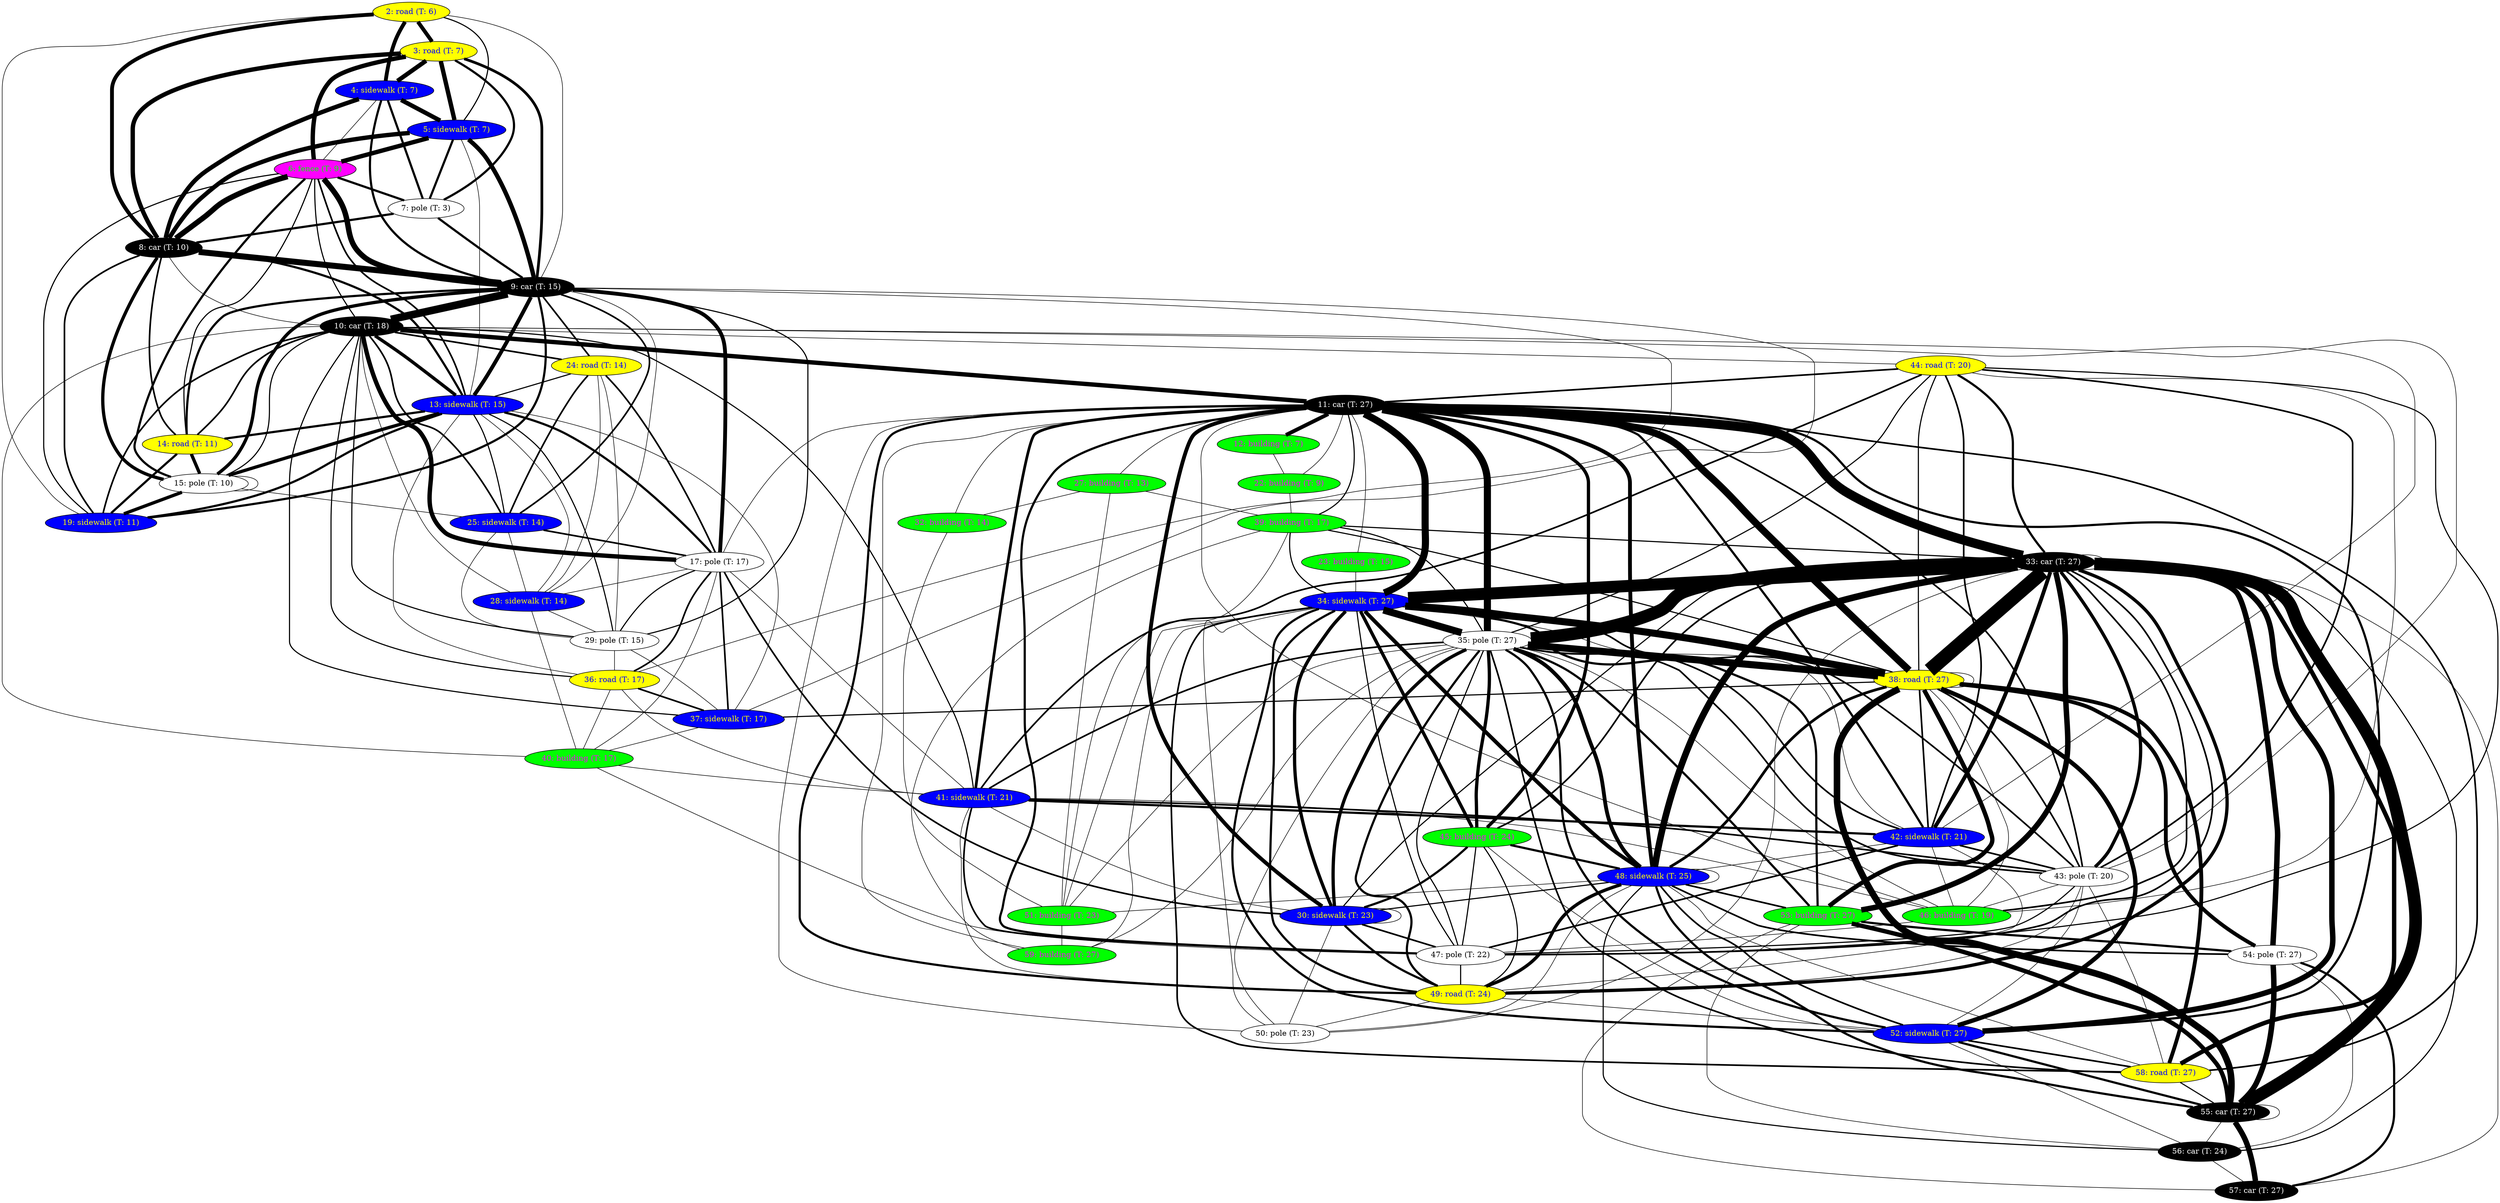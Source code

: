 // Num vertices: 52
// Num edges: 270
graph semantic_graph {
	2 [ label="2: road (T: 6)", fillcolor="#ffff00", fontcolor="#0000ff", pos = "36.7961, 109.279!", style=filled ] // 3D pos: 36.7961 109.279 2.03078 // Observers: 0,12,24,36,48,59,70,
	3 [ label="3: road (T: 7)", fillcolor="#ffff00", fontcolor="#0000ff", pos = "41.6661, 117.603!", style=filled ] // 3D pos: 41.6661 117.603 1.64887 // Observers: 0,12,24,36,48,59,70,81,
	4 [ label="4: sidewalk (T: 7)", fillcolor="#0000ff", fontcolor="#ffff00", pos = "40.5729, 113.919!", style=filled ] // 3D pos: 40.5729 113.919 2.08202 // Observers: 0,12,24,36,48,59,70,81,
	5 [ label="5: sidewalk (T: 7)", fillcolor="#0000ff", fontcolor="#ffff00", pos = "39.7301, 122.02!", style=filled ] // 3D pos: 39.7301  122.02 2.08752 // Observers: 0,12,24,36,48,59,70,81,
	6 [ label="6: fence (T: 9)", fillcolor="#ff00ff", fontcolor="#00ff00", pos = "35.3698, 126.427!", style=filled ] // 3D pos: 35.3698 126.427  2.7455 // Observers: 0,12,24,36,48,59,70,81,92,106,
	7 [ label="7: pole (T: 3)", fillcolor="#ffffff", fontcolor="#000000", pos = "40.7771, 121.359!", style=filled ] // 3D pos: 40.7771 121.359 2.32973 // Observers: 0,12,24,36,
	8 [ label="8: car (T: 10)", fillcolor="#000000", fontcolor="#ffffff", pos = "36.3176, 120.909!", style=filled ] // 3D pos: 36.3176 120.909 2.31108 // Observers: 0,12,24,36,48,59,70,81,92,106,120,
	9 [ label="9: car (T: 15)", fillcolor="#000000", fontcolor="#ffffff", pos = "29.7477, 120.81!", style=filled ] // 3D pos: 29.7477  120.81 2.33007 // Observers: 0,12,24,36,48,59,70,81,92,106,120,132,149,157,170,
	10 [ label="10: car (T: 18)", fillcolor="#000000", fontcolor="#ffffff", pos = "22.5979, 120.637!", style=filled ] // 3D pos: 22.5979 120.637 2.38508 // Observers: 0,12,24,36,48,59,70,81,106,120,132,149,157,170,185,210,
	11 [ label="11: car (T: 27)", fillcolor="#000000", fontcolor="#ffffff", pos = "6.30613, 119.093!", style=filled ] // 3D pos: 6.30613 119.093 2.39058 // Observers: 0,12,24,36,48,59,70,81,170,185,197,210,222,237,250,262,273,285,301,320,338,
	12 [ label="12: building (T: 7)", fillcolor="#00ff00", fontcolor="#ff00ff", pos = "4.7421, 112.976!", style=filled ] // 3D pos:  4.7421 112.976 12.6003 // Observers: 12,12,24,36,48,59,70,81,
	13 [ label="13: sidewalk (T: 15)", fillcolor="#0000ff", fontcolor="#ffff00", pos = "26.5966, 123.624!", style=filled ] // 3D pos: 26.5966 123.624  1.8158 // Observers: 81,81,92,106,120,132,157,170,
	14 [ label="14: road (T: 11)", fillcolor="#ffff00", fontcolor="#0000ff", pos = "36.5167, 117.516!", style=filled ] // 3D pos: 36.5167 117.516 1.63895 // Observers: 92,92,106,120,132,
	15 [ label="15: pole (T: 10)", fillcolor="#ffffff", fontcolor="#000000", pos = "33.0259, 113.016!", style=filled ] // 3D pos: 33.0259 113.016  2.1818 // Observers: 92,92,106,106,106,120,120,
	17 [ label="17: pole (T: 17)", fillcolor="#ffffff", fontcolor="#000000", pos = "19.068, 122.329!", style=filled ] // 3D pos:  19.068 122.329 6.60728 // Observers: 92,92,106,120,132,149,157,170,185,197,
	19 [ label="19: sidewalk (T: 11)", fillcolor="#0000ff", fontcolor="#ffff00", pos = "35.1822, 113.948!", style=filled ] // 3D pos: 35.1822 113.948 2.04236 // Observers: 92,92,106,120,132,
	22 [ label="22: building (T: 9)", fillcolor="#00ff00", fontcolor="#ff00ff", pos = "1.26734, 113.66!", style=filled ] // 3D pos: 1.26734  113.66 11.5494 // Observers: 92,92,
	23 [ label="23: building (T: 15)", fillcolor="#00ff00", fontcolor="#ff00ff", pos = "-14.8492, 114.177!", style=filled ] // 3D pos: -14.8492 114.177 13.1562 // Observers: 141,
	24 [ label="24: road (T: 14)", fillcolor="#ffff00", fontcolor="#0000ff", pos = "30.2084, 117.479!", style=filled ] // 3D pos: 30.2084 117.479   1.634 // Observers: 141,149,157,
	25 [ label="25: sidewalk (T: 14)", fillcolor="#0000ff", fontcolor="#ffff00", pos = "28.9583, 114.081!", style=filled ] // 3D pos: 28.9583 114.081 2.03383 // Observers: 141,149,157,
	27 [ label="27: building (T: 13)", fillcolor="#00ff00", fontcolor="#ff00ff", pos = "-4.47406, 112.941!", style=filled ] // 3D pos: -4.47406 112.941  11.009 // Observers: 149,149,
	28 [ label="28: sidewalk (T: 14)", fillcolor="#0000ff", fontcolor="#ffff00", pos = "21.0935, 123.327!", style=filled ] // 3D pos: 21.0935 123.327 1.95101 // Observers: 157,157,
	29 [ label="29: pole (T: 15)", fillcolor="#ffffff", fontcolor="#000000", pos = "23.6705, 121.896!", style=filled ] // 3D pos: 23.6705 121.896 2.29383 // Observers: 157,157,170,
	30 [ label="30: sidewalk (T: 23)", fillcolor="#0000ff", fontcolor="#ffff00", pos = "6.60702, 123.481!", style=filled ] // 3D pos: 6.60702 123.481 1.75484 // Observers: 157,157,170,185,250,262,262,273,
	32 [ label="32: building (T: 14)", fillcolor="#00ff00", fontcolor="#ff00ff", pos = "-8.74272, 113.666!", style=filled ] // 3D pos: -8.74272 113.666  11.293 // Observers: 157,157,
	33 [ label="33: car (T: 27)", fillcolor="#000000", fontcolor="#ffffff", pos = "7.99192, 108.31!", style=filled ] // 3D pos: 7.99192  108.31 2.29295 // Observers: 157,157,185,197,210,222,222,222,237,237,250,262,273,273,285,285,301,301,320,320,320,338,338,338,
	34 [ label="34: sidewalk (T: 27)", fillcolor="#0000ff", fontcolor="#ffff00", pos = "1.63219, 116.204!", style=filled ] // 3D pos: 1.63219 116.204 1.71343 // Observers: 170,170,185,197,210,222,237,250,262,273,285,301,320,338,
	35 [ label="35: pole (T: 27)", fillcolor="#ffffff", fontcolor="#000000", pos = "4.53143, 114.276!", style=filled ] // 3D pos: 4.53143 114.276  4.8441 // Observers: 170,170,185,197,210,222,237,250,262,273,285,301,320,338,
	36 [ label="36: road (T: 17)", fillcolor="#ffff00", fontcolor="#0000ff", pos = "24.5154, 117.495!", style=filled ] // 3D pos: 24.5154 117.495   1.617 // Observers: 170,170,185,197,
	37 [ label="37: sidewalk (T: 17)", fillcolor="#0000ff", fontcolor="#ffff00", pos = "23.7472, 114.168!", style=filled ] // 3D pos: 23.7472 114.168 2.08192 // Observers: 170,170,185,197,
	38 [ label="38: road (T: 27)", fillcolor="#ffff00", fontcolor="#0000ff", pos = "8.71011, 108.904!", style=filled ] // 3D pos: 8.71011 108.904 1.66891 // Observers: 170,170,185,197,210,222,237,301,301,301,301,320,320,338,
	39 [ label="39: building (T: 17)", fillcolor="#00ff00", fontcolor="#ff00ff", pos = "-1.87576, 113.734!", style=filled ] // 3D pos: -1.87576 113.734 8.95264 // Observers: 185,185,197,
	40 [ label="40: building (T: 17)", fillcolor="#00ff00", fontcolor="#ff00ff", pos = "18.0031, 123.427!", style=filled ] // 3D pos: 18.0031 123.427 4.25153 // Observers: 197,197,
	41 [ label="41: sidewalk (T: 21)", fillcolor="#0000ff", fontcolor="#ffff00", pos = "11.9352, 123.474!", style=filled ] // 3D pos: 11.9352 123.474  1.8475 // Observers: 197,197,210,222,237,250,
	42 [ label="42: sidewalk (T: 21)", fillcolor="#0000ff", fontcolor="#ffff00", pos = "18.1846, 114.103!", style=filled ] // 3D pos: 18.1846 114.103 2.07791 // Observers: 210,210,222,237,250,
	43 [ label="43: pole (T: 20)", fillcolor="#ffffff", fontcolor="#000000", pos = "13.642, 113.004!", style=filled ] // 3D pos:  13.642 113.004 2.29588 // Observers: 210,210,222,237,
	44 [ label="44: road (T: 20)", fillcolor="#ffff00", fontcolor="#0000ff", pos = "19.0373, 117.438!", style=filled ] // 3D pos: 19.0373 117.438 1.62086 // Observers: 210,210,222,237,
	45 [ label="45: building (T: 24)", fillcolor="#00ff00", fontcolor="#ff00ff", pos = "1.26776, 118.218!", style=filled ] // 3D pos: 1.26776 118.218 7.46823 // Observers: 210,210,222,237,250,262,285,
	46 [ label="46: building (T: 19)", fillcolor="#00ff00", fontcolor="#ff00ff", pos = "16.2615, 113.13!", style=filled ] // 3D pos: 16.2615  113.13 2.21297 // Observers: 222,222,
	47 [ label="47: pole (T: 22)", fillcolor="#ffffff", fontcolor="#000000", pos = "13.893, 122.006!", style=filled ] // 3D pos:  13.893 122.006 2.18859 // Observers: 222,222,237,250,262,
	48 [ label="48: sidewalk (T: 25)", fillcolor="#0000ff", fontcolor="#ffff00", pos = "5.84373, 110.076!", style=filled ] // 3D pos: 5.84373 110.076 1.96017 // Observers: 250,250,262,273,273,285,285,301,
	49 [ label="49: road (T: 24)", fillcolor="#ffff00", fontcolor="#0000ff", pos = "13.2726, 117.255!", style=filled ] // 3D pos: 13.2726 117.255 1.60837 // Observers: 250,250,262,273,285,
	50 [ label="50: pole (T: 23)", fillcolor="#ffffff", fontcolor="#000000", pos = "7.11666, 120.891!", style=filled ] // 3D pos: 7.11666 120.891 2.37684 // Observers: 273,273,
	51 [ label="51: building (T: 23)", fillcolor="#00ff00", fontcolor="#ff00ff", pos = "-5.4894, 113.068!", style=filled ] // 3D pos: -5.4894 113.068 7.70982 // Observers: 273,273,
	52 [ label="52: sidewalk (T: 27)", fillcolor="#0000ff", fontcolor="#ffff00", pos = "10.8145, 112.803!", style=filled ] // 3D pos: 10.8145 112.803 2.17665 // Observers: 285,285,301,320,338,
	53 [ label="53: building (T: 27)", fillcolor="#00ff00", fontcolor="#ff00ff", pos = "1.78027, 104.79!", style=filled ] // 3D pos: 1.78027  104.79 6.52926 // Observers: 285,285,301,320,338,
	54 [ label="54: pole (T: 27)", fillcolor="#ffffff", fontcolor="#000000", pos = "6.10836, 101.249!", style=filled ] // 3D pos: 6.10836 101.249 5.73982 // Observers: 285,285,301,320,338,
	55 [ label="55: car (T: 27)", fillcolor="#000000", fontcolor="#ffffff", pos = "7.7086, 98.577!", style=filled ] // 3D pos:  7.7086  98.577 2.49189 // Observers: 285,285,301,301,320,320,320,338,338,338,338,
	56 [ label="56: car (T: 24)", fillcolor="#000000", fontcolor="#ffffff", pos = "7.59776, 101.693!", style=filled ] // 3D pos: 7.59776 101.693 2.54444 // Observers: 285,285,
	57 [ label="57: car (T: 27)", fillcolor="#000000", fontcolor="#ffffff", pos = "7.57811, 95.743!", style=filled ] // 3D pos: 7.57811  95.743 2.69519 // Observers: 285,285,301,320,338,
	58 [ label="58: road (T: 27)", fillcolor="#ffff00", fontcolor="#0000ff", pos = "9.03777, 113.979!", style=filled ] // 3D pos: 9.03777 113.979 1.64385 // Observers: 301,301,320,338,
	59 [ label="59: building (T: 27)", fillcolor="#00ff00", fontcolor="#ff00ff", pos = "-4.1429, 116.991!", style=filled ] // 3D pos: -4.1429 116.991  5.9345 // Observers: 301,301,
	2--3 [ penwidth=7 ]
	2--4 [ penwidth=7 ]
	2--8 [ penwidth=7 ]
	3--4 [ penwidth=8 ]
	3--5 [ penwidth=8 ]
	3--6 [ penwidth=8 ]
	3--7 [ penwidth=4 ]
	3--8 [ penwidth=8 ]
	4--5 [ penwidth=8 ]
	4--7 [ penwidth=4 ]
	4--8 [ penwidth=8 ]
	5--6 [ penwidth=8 ]
	5--7 [ penwidth=4 ]
	5--8 [ penwidth=8 ]
	5--9 [ penwidth=8 ]
	6--7 [ penwidth=4 ]
	6--8 [ penwidth=10 ]
	6--9 [ penwidth=10 ]
	7--8 [ penwidth=4 ]
	7--9 [ penwidth=4 ]
	8--9 [ penwidth=11 ]
	9--10 [ penwidth=14 ]
	10--11 [ penwidth=8 ]
	11--12 [ penwidth=7 ]
	3--9 [ penwidth=5 ]
	4--9 [ penwidth=4 ]
	2--5 [ penwidth=2 ]
	2--9 [ penwidth=1 ]
	4--6 [ penwidth=1 ]
	5--13 [ penwidth=1 ]
	6--13 [ penwidth=3 ]
	8--13 [ penwidth=4 ]
	9--13 [ penwidth=7 ]
	10--13 [ penwidth=6 ]
	13--14 [ penwidth=4 ]
	13--15 [ penwidth=6 ]
	13--17 [ penwidth=4 ]
	6--14 [ penwidth=2 ]
	6--19 [ penwidth=2 ]
	6--15 [ penwidth=4 ]
	8--14 [ penwidth=3 ]
	8--19 [ penwidth=3 ]
	8--15 [ penwidth=6 ]
	9--14 [ penwidth=4 ]
	9--19 [ penwidth=4 ]
	9--15 [ penwidth=6 ]
	9--17 [ penwidth=7 ]
	14--19 [ penwidth=4 ]
	14--15 [ penwidth=6 ]
	15--19 [ penwidth=6 ]
	11--17 [ penwidth=1 ]
	11--22 [ penwidth=1 ]
	10--6 [ penwidth=2 ]
	10--17 [ penwidth=8 ]
	2--19 [ penwidth=1 ]
	12--22 [ penwidth=1 ]
	19--13 [ penwidth=4 ]
	15--15 [ penwidth=1 ]
	14--10 [ penwidth=3 ]
	19--10 [ penwidth=3 ]
	15--10 [ penwidth=2 ]
	8--10 [ penwidth=1 ]
	24--25 [ penwidth=3 ]
	11--23 [ penwidth=1 ]
	10--24 [ penwidth=3 ]
	10--25 [ penwidth=3 ]
	9--24 [ penwidth=3 ]
	9--25 [ penwidth=3 ]
	15--25 [ penwidth=1 ]
	24--17 [ penwidth=3 ]
	25--17 [ penwidth=3 ]
	11--27 [ penwidth=1 ]
	24--28 [ penwidth=1 ]
	24--13 [ penwidth=2 ]
	24--29 [ penwidth=1 ]
	25--28 [ penwidth=1 ]
	25--13 [ penwidth=2 ]
	25--29 [ penwidth=1 ]
	13--28 [ penwidth=1 ]
	13--29 [ penwidth=2 ]
	17--28 [ penwidth=1 ]
	17--30 [ penwidth=3 ]
	17--29 [ penwidth=2 ]
	9--28 [ penwidth=1 ]
	9--29 [ penwidth=2 ]
	10--28 [ penwidth=1 ]
	10--29 [ penwidth=2 ]
	28--29 [ penwidth=1 ]
	11--30 [ penwidth=7 ]
	11--32 [ penwidth=1 ]
	11--33 [ penwidth=17 ]
	27--32 [ penwidth=1 ]
	30--34 [ penwidth=6 ]
	30--35 [ penwidth=6 ]
	13--36 [ penwidth=1 ]
	13--37 [ penwidth=1 ]
	17--36 [ penwidth=3 ]
	17--37 [ penwidth=3 ]
	29--36 [ penwidth=1 ]
	29--37 [ penwidth=1 ]
	9--36 [ penwidth=1 ]
	9--37 [ penwidth=1 ]
	10--36 [ penwidth=2 ]
	10--37 [ penwidth=2 ]
	11--38 [ penwidth=13 ]
	11--34 [ penwidth=13 ]
	11--35 [ penwidth=13 ]
	34--38 [ penwidth=13 ]
	34--35 [ penwidth=13 ]
	35--38 [ penwidth=13 ]
	36--37 [ penwidth=3 ]
	23--34 [ penwidth=1 ]
	33--34 [ penwidth=22 ]
	33--35 [ penwidth=23 ]
	33--38 [ penwidth=26 ]
	34--39 [ penwidth=2 ]
	35--39 [ penwidth=2 ]
	11--39 [ penwidth=2 ]
	22--39 [ penwidth=1 ]
	27--39 [ penwidth=1 ]
	39--38 [ penwidth=2 ]
	39--33 [ penwidth=2 ]
	36--40 [ penwidth=1 ]
	36--41 [ penwidth=1 ]
	38--37 [ penwidth=2 ]
	37--40 [ penwidth=1 ]
	17--40 [ penwidth=1 ]
	17--41 [ penwidth=1 ]
	11--41 [ penwidth=5 ]
	40--41 [ penwidth=1 ]
	10--40 [ penwidth=1 ]
	10--41 [ penwidth=2 ]
	28--40 [ penwidth=1 ]
	38--42 [ penwidth=3 ]
	38--43 [ penwidth=3 ]
	41--44 [ penwidth=3 ]
	41--42 [ penwidth=4 ]
	41--43 [ penwidth=3 ]
	34--45 [ penwidth=6 ]
	34--43 [ penwidth=3 ]
	35--45 [ penwidth=6 ]
	35--43 [ penwidth=3 ]
	10--44 [ penwidth=1 ]
	10--42 [ penwidth=1 ]
	10--43 [ penwidth=1 ]
	33--42 [ penwidth=7 ]
	33--43 [ penwidth=6 ]
	11--45 [ penwidth=6 ]
	11--43 [ penwidth=3 ]
	42--44 [ penwidth=3 ]
	42--43 [ penwidth=3 ]
	43--44 [ penwidth=3 ]
	38--46 [ penwidth=1 ]
	38--44 [ penwidth=2 ]
	44--46 [ penwidth=1 ]
	44--47 [ penwidth=2 ]
	44--33 [ penwidth=4 ]
	44--11 [ penwidth=3 ]
	41--46 [ penwidth=1 ]
	41--47 [ penwidth=3 ]
	42--46 [ penwidth=1 ]
	42--47 [ penwidth=3 ]
	42--11 [ penwidth=4 ]
	35--46 [ penwidth=1 ]
	43--46 [ penwidth=1 ]
	43--47 [ penwidth=2 ]
	33--46 [ penwidth=3 ]
	33--33 [ penwidth=1 ]
	11--46 [ penwidth=1 ]
	11--47 [ penwidth=4 ]
	46--47 [ penwidth=1 ]
	40--47 [ penwidth=1 ]
	44--35 [ penwidth=2 ]
	41--35 [ penwidth=3 ]
	42--35 [ penwidth=3 ]
	45--48 [ penwidth=4 ]
	45--30 [ penwidth=4 ]
	45--47 [ penwidth=2 ]
	34--49 [ penwidth=4 ]
	34--48 [ penwidth=7 ]
	34--42 [ penwidth=1 ]
	34--47 [ penwidth=2 ]
	30--49 [ penwidth=4 ]
	30--41 [ penwidth=1 ]
	30--47 [ penwidth=3 ]
	41--49 [ penwidth=1 ]
	42--49 [ penwidth=1 ]
	42--48 [ penwidth=1 ]
	35--49 [ penwidth=4 ]
	35--48 [ penwidth=7 ]
	35--47 [ penwidth=2 ]
	47--49 [ penwidth=2 ]
	47--33 [ penwidth=3 ]
	33--49 [ penwidth=6 ]
	33--48 [ penwidth=12 ]
	11--49 [ penwidth=4 ]
	11--48 [ penwidth=7 ]
	48--49 [ penwidth=6 ]
	38--48 [ penwidth=5 ]
	43--49 [ penwidth=1 ]
	45--49 [ penwidth=2 ]
	45--33 [ penwidth=3 ]
	30--30 [ penwidth=1 ]
	30--33 [ penwidth=2 ]
	49--50 [ penwidth=1 ]
	48--48 [ penwidth=1 ]
	48--51 [ penwidth=1 ]
	48--30 [ penwidth=2 ]
	48--50 [ penwidth=1 ]
	34--51 [ penwidth=1 ]
	34--50 [ penwidth=1 ]
	30--50 [ penwidth=1 ]
	35--51 [ penwidth=1 ]
	35--50 [ penwidth=1 ]
	33--50 [ penwidth=1 ]
	11--50 [ penwidth=1 ]
	27--51 [ penwidth=1 ]
	32--51 [ penwidth=1 ]
	39--51 [ penwidth=1 ]
	45--52 [ penwidth=1 ]
	49--52 [ penwidth=1 ]
	48--53 [ penwidth=3 ]
	48--52 [ penwidth=3 ]
	48--54 [ penwidth=3 ]
	48--55 [ penwidth=4 ]
	48--56 [ penwidth=2 ]
	34--53 [ penwidth=4 ]
	34--52 [ penwidth=4 ]
	35--53 [ penwidth=4 ]
	35--52 [ penwidth=4 ]
	11--52 [ penwidth=4 ]
	33--53 [ penwidth=10 ]
	33--52 [ penwidth=10 ]
	33--54 [ penwidth=10 ]
	33--55 [ penwidth=23 ]
	33--56 [ penwidth=2 ]
	33--57 [ penwidth=1 ]
	52--56 [ penwidth=1 ]
	53--54 [ penwidth=4 ]
	53--55 [ penwidth=8 ]
	53--56 [ penwidth=1 ]
	53--57 [ penwidth=1 ]
	54--55 [ penwidth=10 ]
	54--56 [ penwidth=1 ]
	54--57 [ penwidth=4 ]
	55--56 [ penwidth=1 ]
	55--57 [ penwidth=10 ]
	56--57 [ penwidth=1 ]
	38--52 [ penwidth=8 ]
	43--52 [ penwidth=1 ]
	53--38 [ penwidth=8 ]
	38--58 [ penwidth=7 ]
	38--38 [ penwidth=1 ]
	38--54 [ penwidth=7 ]
	38--55 [ penwidth=12 ]
	48--58 [ penwidth=1 ]
	34--59 [ penwidth=1 ]
	34--58 [ penwidth=3 ]
	52--58 [ penwidth=3 ]
	52--55 [ penwidth=4 ]
	35--59 [ penwidth=1 ]
	35--58 [ penwidth=3 ]
	55--55 [ penwidth=1 ]
	11--58 [ penwidth=3 ]
	33--58 [ penwidth=8 ]
	39--59 [ penwidth=1 ]
	43--58 [ penwidth=1 ]
	51--59 [ penwidth=1 ]
	59--11 [ penwidth=1 ]
	58--55 [ penwidth=2 ]
}